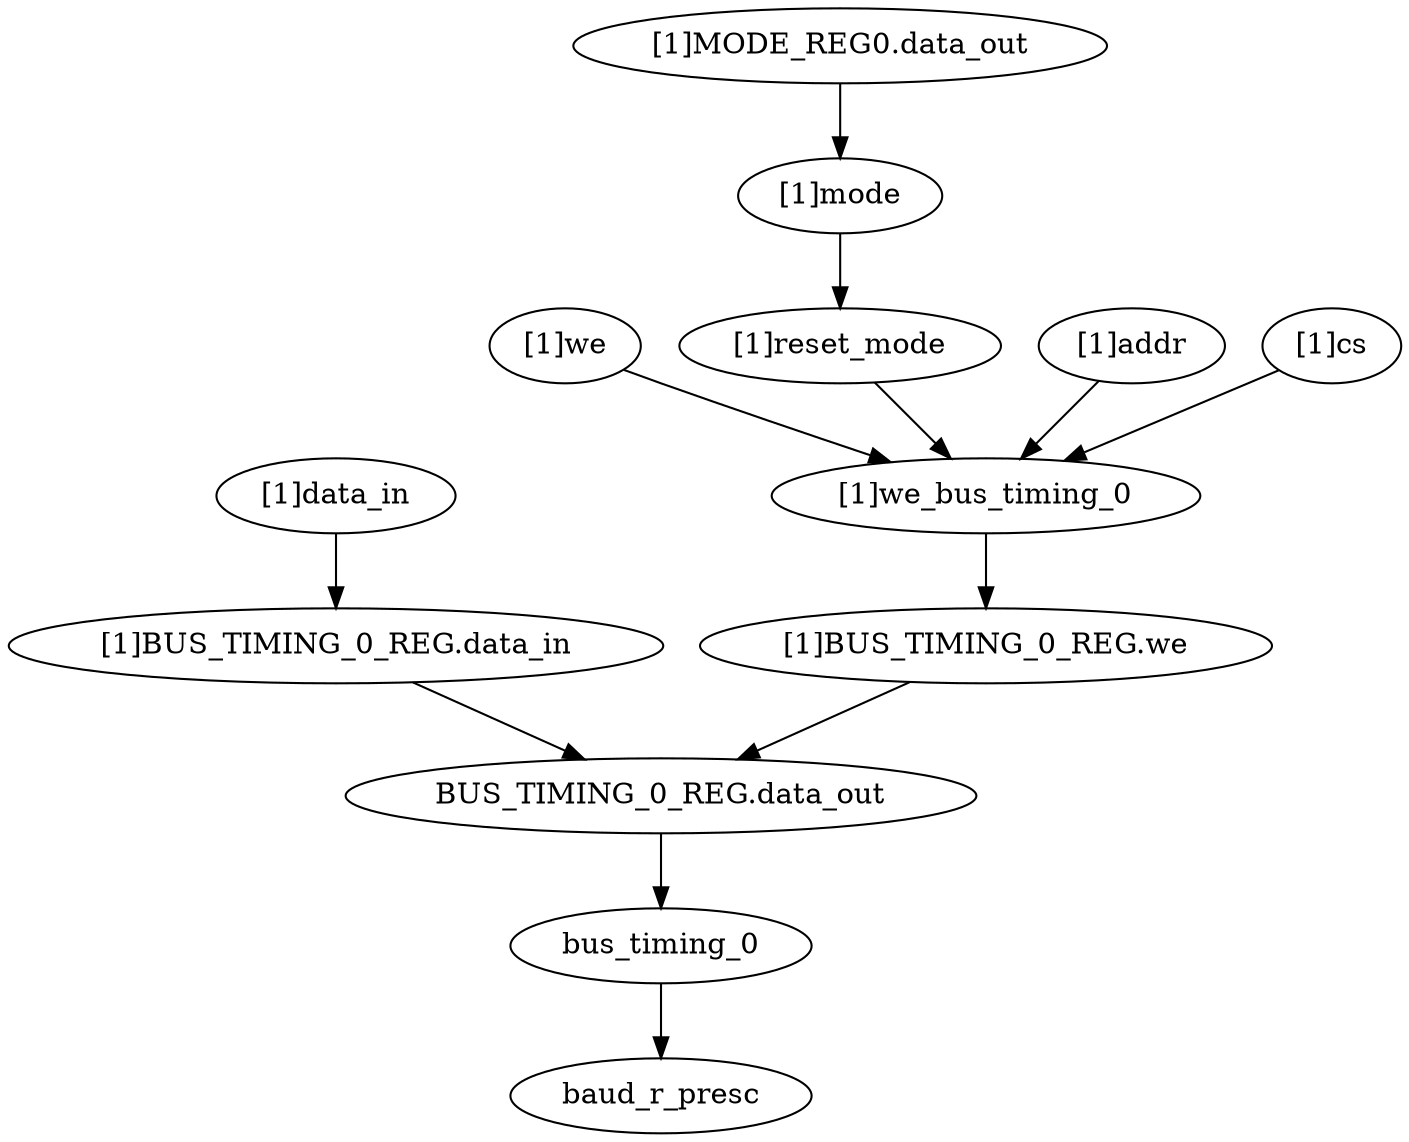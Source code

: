 strict digraph "" {
	"[1]BUS_TIMING_0_REG.we"	 [complexity=3,
		importance=0.0139794614146,
		rank=0.00465982047153];
	"BUS_TIMING_0_REG.data_out"	 [complexity=2,
		importance=0.0110163474108,
		rank=0.00550817370542];
	"[1]BUS_TIMING_0_REG.we" -> "BUS_TIMING_0_REG.data_out";
	"[1]we"	 [complexity=8,
		importance=0.0179637548535,
		rank=0.00224546935669];
	"[1]we_bus_timing_0"	 [complexity=3,
		importance=0.0160213178005,
		rank=0.00534043926685];
	"[1]we" -> "[1]we_bus_timing_0";
	"[1]we_bus_timing_0" -> "[1]BUS_TIMING_0_REG.we";
	"[1]reset_mode"	 [complexity=8,
		importance=0.0188299638194,
		rank=0.00235374547742];
	"[1]reset_mode" -> "[1]we_bus_timing_0";
	bus_timing_0	 [complexity=2,
		importance=0.00660778836192,
		rank=0.00330389418096];
	baud_r_presc	 [complexity=0,
		importance=0.00246101550432,
		rank=0.0];
	bus_timing_0 -> baud_r_presc;
	"[1]mode"	 [complexity=10,
		importance=0.024023350129,
		rank=0.0024023350129];
	"[1]mode" -> "[1]reset_mode";
	"BUS_TIMING_0_REG.data_out" -> bus_timing_0;
	"[1]MODE_REG0.data_out"	 [complexity=10,
		importance=0.0305254429513,
		rank=0.00305254429513];
	"[1]MODE_REG0.data_out" -> "[1]mode";
	"[1]BUS_TIMING_0_REG.data_in"	 [complexity=4,
		importance=0.0129865273366,
		rank=0.00324663183414];
	"[1]BUS_TIMING_0_REG.data_in" -> "BUS_TIMING_0_REG.data_out";
	"[1]addr"	 [complexity=8,
		importance=0.0179637548535,
		rank=0.00224546935669];
	"[1]addr" -> "[1]we_bus_timing_0";
	"[1]cs"	 [complexity=8,
		importance=0.0179637548535,
		rank=0.00224546935669];
	"[1]cs" -> "[1]we_bus_timing_0";
	"[1]data_in"	 [complexity=4,
		importance=0.0149289643895,
		rank=0.00373224109738];
	"[1]data_in" -> "[1]BUS_TIMING_0_REG.data_in";
}
